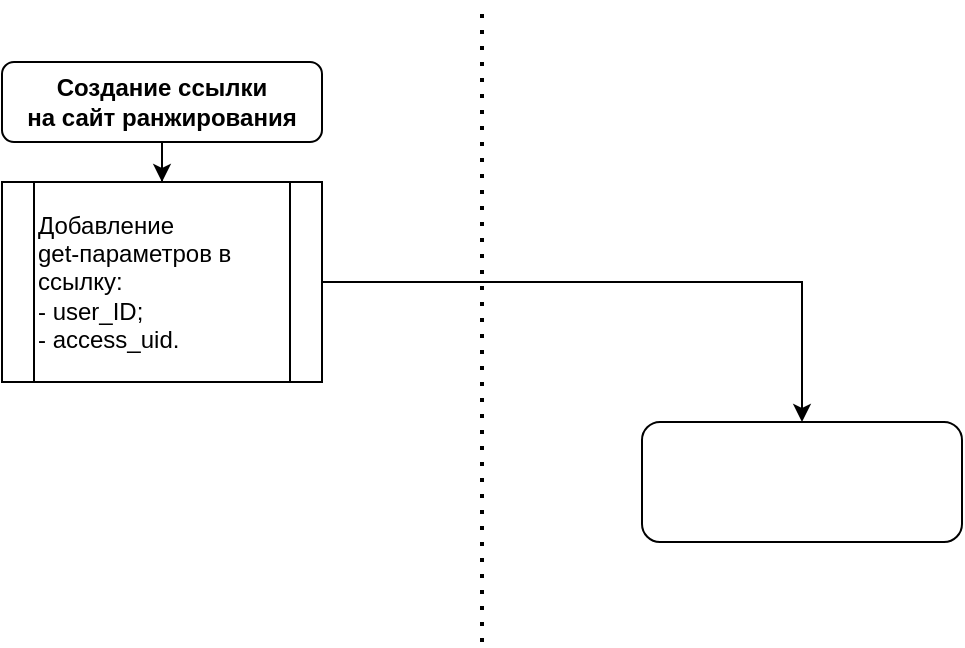 <mxfile version="24.7.13">
  <diagram name="Main" id="tG0Dio7kbklUVnzojoCp">
    <mxGraphModel dx="766" dy="360" grid="1" gridSize="10" guides="1" tooltips="1" connect="1" arrows="1" fold="1" page="1" pageScale="1" pageWidth="827" pageHeight="1169" math="0" shadow="0">
      <root>
        <mxCell id="0" />
        <mxCell id="1" parent="0" />
        <mxCell id="c_PLDRZkVuCWvCYKyr_8-3" style="edgeStyle=orthogonalEdgeStyle;rounded=0;orthogonalLoop=1;jettySize=auto;html=1;entryX=0.5;entryY=0;entryDx=0;entryDy=0;" edge="1" parent="1" source="c_PLDRZkVuCWvCYKyr_8-1" target="c_PLDRZkVuCWvCYKyr_8-2">
          <mxGeometry relative="1" as="geometry" />
        </mxCell>
        <mxCell id="c_PLDRZkVuCWvCYKyr_8-1" value="Создание ссылки&lt;div&gt;на сайт ранжирования&lt;/div&gt;" style="rounded=1;whiteSpace=wrap;html=1;fontStyle=1" vertex="1" parent="1">
          <mxGeometry x="40" y="40" width="160" height="40" as="geometry" />
        </mxCell>
        <mxCell id="c_PLDRZkVuCWvCYKyr_8-6" style="edgeStyle=orthogonalEdgeStyle;rounded=0;orthogonalLoop=1;jettySize=auto;html=1;entryX=0.5;entryY=0;entryDx=0;entryDy=0;" edge="1" parent="1" source="c_PLDRZkVuCWvCYKyr_8-2" target="c_PLDRZkVuCWvCYKyr_8-5">
          <mxGeometry relative="1" as="geometry" />
        </mxCell>
        <mxCell id="c_PLDRZkVuCWvCYKyr_8-2" value="Добавление&lt;div&gt;get-параметров в ссылку:&lt;div&gt;- user_ID;&lt;/div&gt;&lt;div&gt;- access_uid.&lt;/div&gt;&lt;/div&gt;" style="shape=process;whiteSpace=wrap;html=1;backgroundOutline=1;align=left;" vertex="1" parent="1">
          <mxGeometry x="40" y="100" width="160" height="100" as="geometry" />
        </mxCell>
        <mxCell id="c_PLDRZkVuCWvCYKyr_8-4" value="" style="endArrow=none;dashed=1;html=1;dashPattern=1 3;strokeWidth=2;rounded=0;" edge="1" parent="1">
          <mxGeometry width="50" height="50" relative="1" as="geometry">
            <mxPoint x="280" y="330" as="sourcePoint" />
            <mxPoint x="280" y="10" as="targetPoint" />
          </mxGeometry>
        </mxCell>
        <mxCell id="c_PLDRZkVuCWvCYKyr_8-5" value="" style="rounded=1;whiteSpace=wrap;html=1;" vertex="1" parent="1">
          <mxGeometry x="360" y="220" width="160" height="60" as="geometry" />
        </mxCell>
      </root>
    </mxGraphModel>
  </diagram>
</mxfile>
